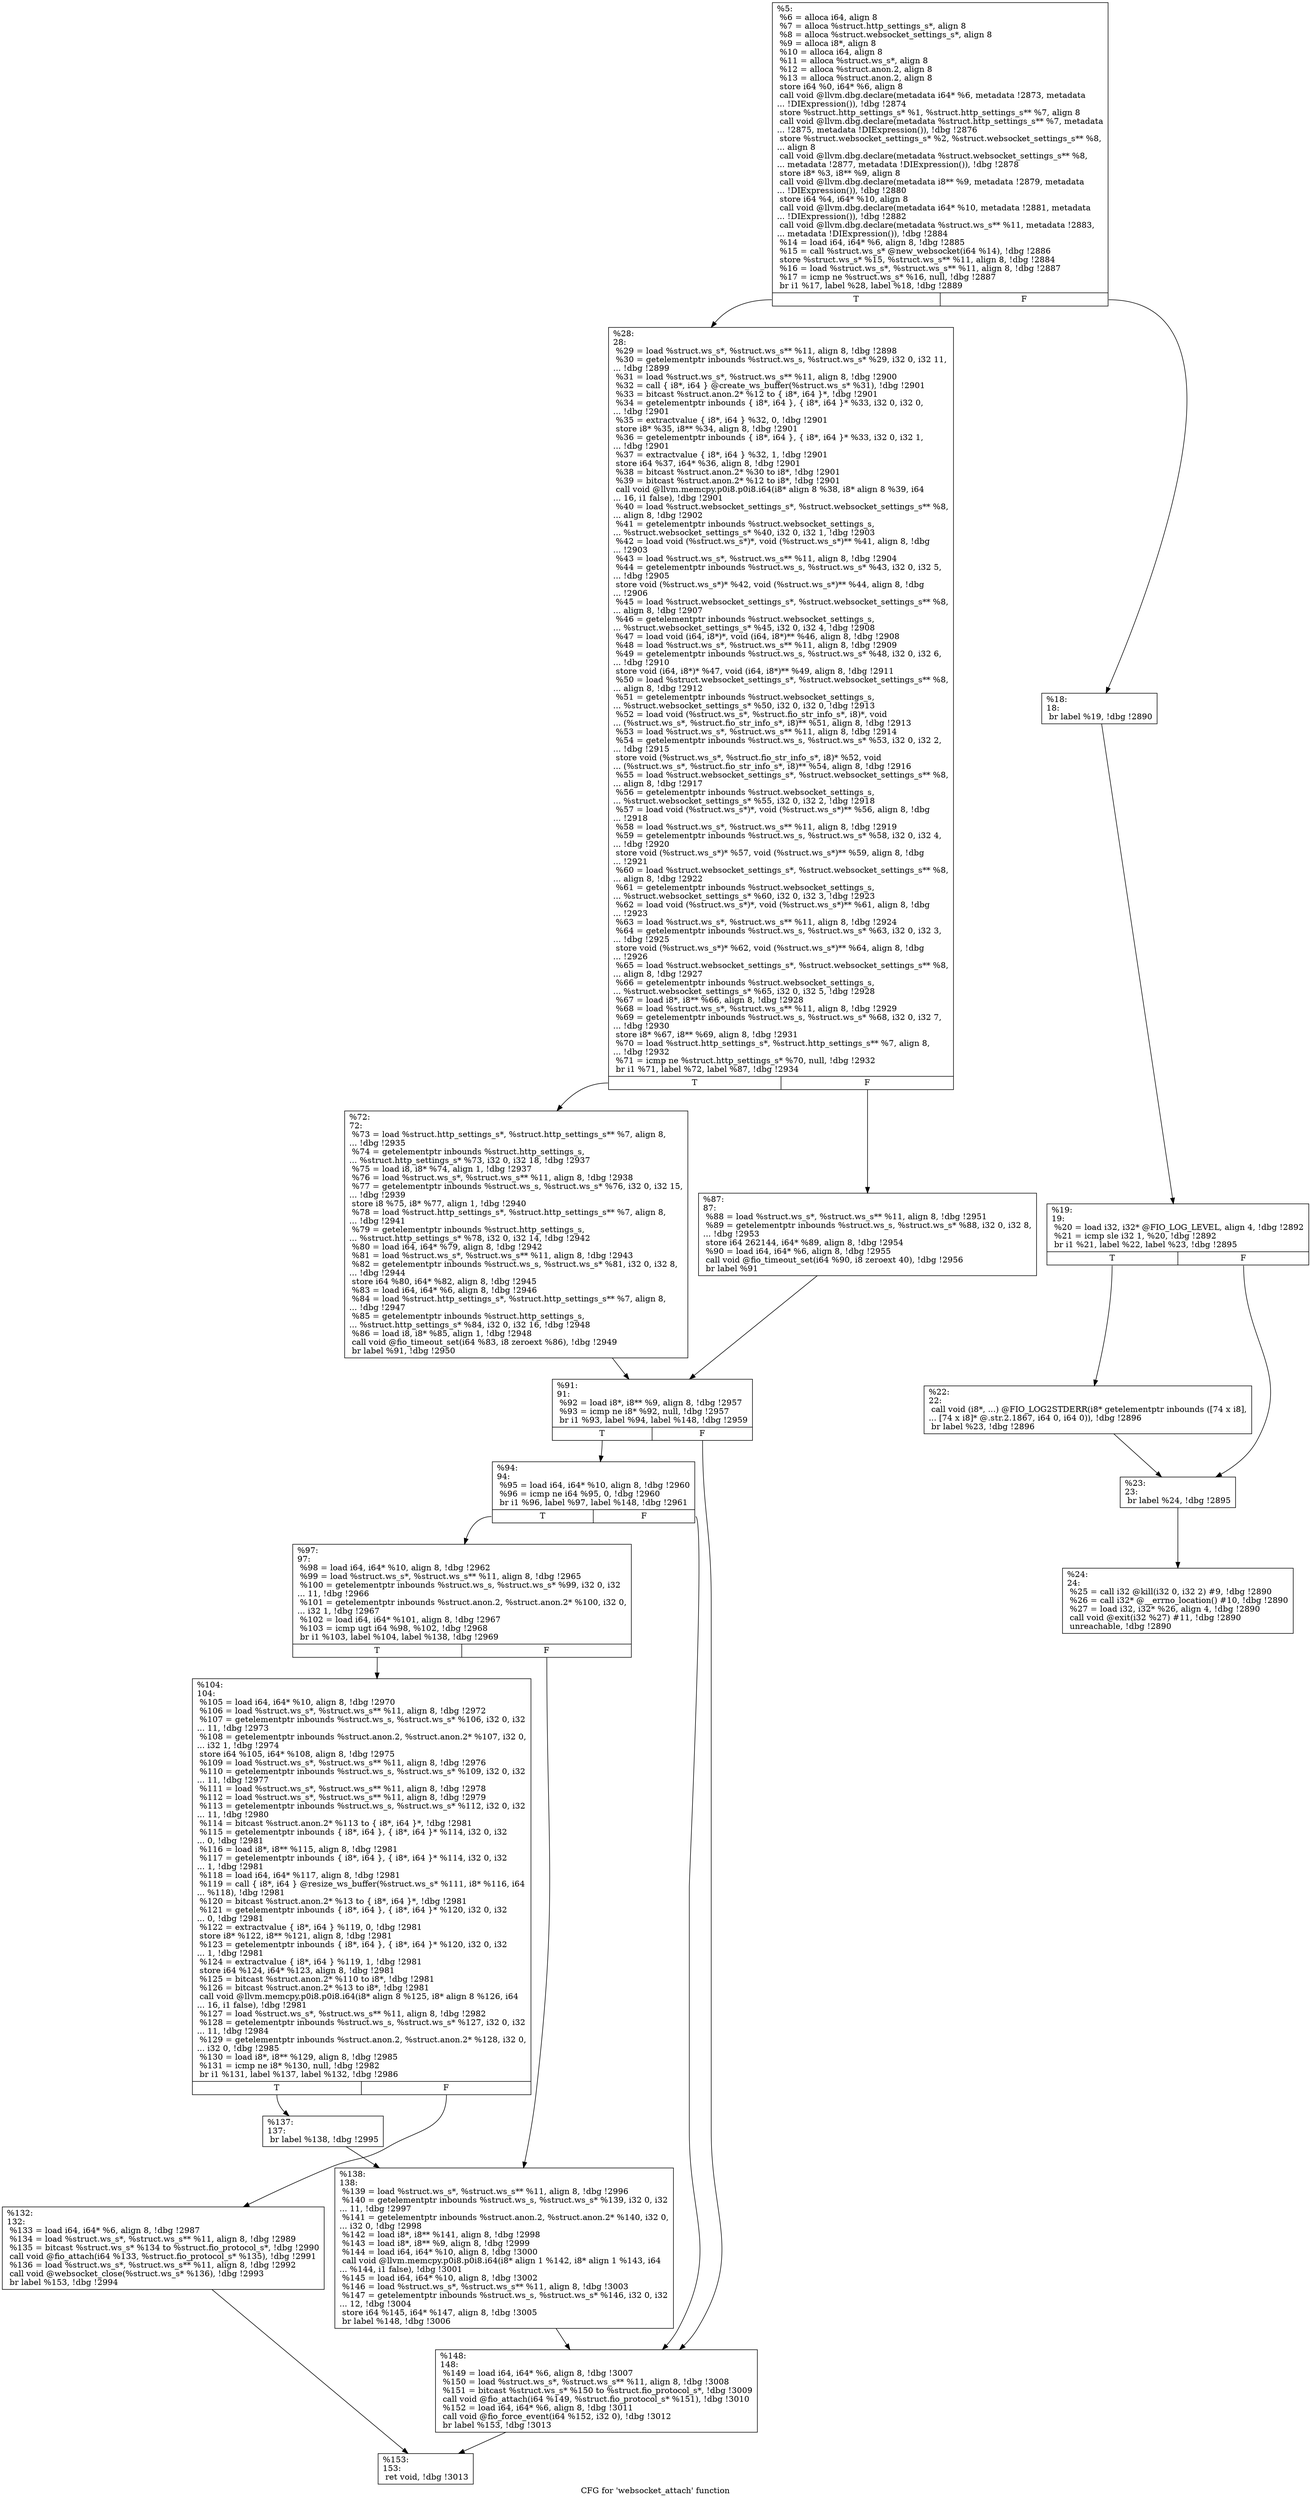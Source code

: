 digraph "CFG for 'websocket_attach' function" {
	label="CFG for 'websocket_attach' function";

	Node0x556852576030 [shape=record,label="{%5:\l  %6 = alloca i64, align 8\l  %7 = alloca %struct.http_settings_s*, align 8\l  %8 = alloca %struct.websocket_settings_s*, align 8\l  %9 = alloca i8*, align 8\l  %10 = alloca i64, align 8\l  %11 = alloca %struct.ws_s*, align 8\l  %12 = alloca %struct.anon.2, align 8\l  %13 = alloca %struct.anon.2, align 8\l  store i64 %0, i64* %6, align 8\l  call void @llvm.dbg.declare(metadata i64* %6, metadata !2873, metadata\l... !DIExpression()), !dbg !2874\l  store %struct.http_settings_s* %1, %struct.http_settings_s** %7, align 8\l  call void @llvm.dbg.declare(metadata %struct.http_settings_s** %7, metadata\l... !2875, metadata !DIExpression()), !dbg !2876\l  store %struct.websocket_settings_s* %2, %struct.websocket_settings_s** %8,\l... align 8\l  call void @llvm.dbg.declare(metadata %struct.websocket_settings_s** %8,\l... metadata !2877, metadata !DIExpression()), !dbg !2878\l  store i8* %3, i8** %9, align 8\l  call void @llvm.dbg.declare(metadata i8** %9, metadata !2879, metadata\l... !DIExpression()), !dbg !2880\l  store i64 %4, i64* %10, align 8\l  call void @llvm.dbg.declare(metadata i64* %10, metadata !2881, metadata\l... !DIExpression()), !dbg !2882\l  call void @llvm.dbg.declare(metadata %struct.ws_s** %11, metadata !2883,\l... metadata !DIExpression()), !dbg !2884\l  %14 = load i64, i64* %6, align 8, !dbg !2885\l  %15 = call %struct.ws_s* @new_websocket(i64 %14), !dbg !2886\l  store %struct.ws_s* %15, %struct.ws_s** %11, align 8, !dbg !2884\l  %16 = load %struct.ws_s*, %struct.ws_s** %11, align 8, !dbg !2887\l  %17 = icmp ne %struct.ws_s* %16, null, !dbg !2887\l  br i1 %17, label %28, label %18, !dbg !2889\l|{<s0>T|<s1>F}}"];
	Node0x556852576030:s0 -> Node0x556852576fa0;
	Node0x556852576030:s1 -> Node0x556852576e10;
	Node0x556852576e10 [shape=record,label="{%18:\l18:                                               \l  br label %19, !dbg !2890\l}"];
	Node0x556852576e10 -> Node0x556852576e60;
	Node0x556852576e60 [shape=record,label="{%19:\l19:                                               \l  %20 = load i32, i32* @FIO_LOG_LEVEL, align 4, !dbg !2892\l  %21 = icmp sle i32 1, %20, !dbg !2892\l  br i1 %21, label %22, label %23, !dbg !2895\l|{<s0>T|<s1>F}}"];
	Node0x556852576e60:s0 -> Node0x556852576eb0;
	Node0x556852576e60:s1 -> Node0x556852576f00;
	Node0x556852576eb0 [shape=record,label="{%22:\l22:                                               \l  call void (i8*, ...) @FIO_LOG2STDERR(i8* getelementptr inbounds ([74 x i8],\l... [74 x i8]* @.str.2.1867, i64 0, i64 0)), !dbg !2896\l  br label %23, !dbg !2896\l}"];
	Node0x556852576eb0 -> Node0x556852576f00;
	Node0x556852576f00 [shape=record,label="{%23:\l23:                                               \l  br label %24, !dbg !2895\l}"];
	Node0x556852576f00 -> Node0x556852576f50;
	Node0x556852576f50 [shape=record,label="{%24:\l24:                                               \l  %25 = call i32 @kill(i32 0, i32 2) #9, !dbg !2890\l  %26 = call i32* @__errno_location() #10, !dbg !2890\l  %27 = load i32, i32* %26, align 4, !dbg !2890\l  call void @exit(i32 %27) #11, !dbg !2890\l  unreachable, !dbg !2890\l}"];
	Node0x556852576fa0 [shape=record,label="{%28:\l28:                                               \l  %29 = load %struct.ws_s*, %struct.ws_s** %11, align 8, !dbg !2898\l  %30 = getelementptr inbounds %struct.ws_s, %struct.ws_s* %29, i32 0, i32 11,\l... !dbg !2899\l  %31 = load %struct.ws_s*, %struct.ws_s** %11, align 8, !dbg !2900\l  %32 = call \{ i8*, i64 \} @create_ws_buffer(%struct.ws_s* %31), !dbg !2901\l  %33 = bitcast %struct.anon.2* %12 to \{ i8*, i64 \}*, !dbg !2901\l  %34 = getelementptr inbounds \{ i8*, i64 \}, \{ i8*, i64 \}* %33, i32 0, i32 0,\l... !dbg !2901\l  %35 = extractvalue \{ i8*, i64 \} %32, 0, !dbg !2901\l  store i8* %35, i8** %34, align 8, !dbg !2901\l  %36 = getelementptr inbounds \{ i8*, i64 \}, \{ i8*, i64 \}* %33, i32 0, i32 1,\l... !dbg !2901\l  %37 = extractvalue \{ i8*, i64 \} %32, 1, !dbg !2901\l  store i64 %37, i64* %36, align 8, !dbg !2901\l  %38 = bitcast %struct.anon.2* %30 to i8*, !dbg !2901\l  %39 = bitcast %struct.anon.2* %12 to i8*, !dbg !2901\l  call void @llvm.memcpy.p0i8.p0i8.i64(i8* align 8 %38, i8* align 8 %39, i64\l... 16, i1 false), !dbg !2901\l  %40 = load %struct.websocket_settings_s*, %struct.websocket_settings_s** %8,\l... align 8, !dbg !2902\l  %41 = getelementptr inbounds %struct.websocket_settings_s,\l... %struct.websocket_settings_s* %40, i32 0, i32 1, !dbg !2903\l  %42 = load void (%struct.ws_s*)*, void (%struct.ws_s*)** %41, align 8, !dbg\l... !2903\l  %43 = load %struct.ws_s*, %struct.ws_s** %11, align 8, !dbg !2904\l  %44 = getelementptr inbounds %struct.ws_s, %struct.ws_s* %43, i32 0, i32 5,\l... !dbg !2905\l  store void (%struct.ws_s*)* %42, void (%struct.ws_s*)** %44, align 8, !dbg\l... !2906\l  %45 = load %struct.websocket_settings_s*, %struct.websocket_settings_s** %8,\l... align 8, !dbg !2907\l  %46 = getelementptr inbounds %struct.websocket_settings_s,\l... %struct.websocket_settings_s* %45, i32 0, i32 4, !dbg !2908\l  %47 = load void (i64, i8*)*, void (i64, i8*)** %46, align 8, !dbg !2908\l  %48 = load %struct.ws_s*, %struct.ws_s** %11, align 8, !dbg !2909\l  %49 = getelementptr inbounds %struct.ws_s, %struct.ws_s* %48, i32 0, i32 6,\l... !dbg !2910\l  store void (i64, i8*)* %47, void (i64, i8*)** %49, align 8, !dbg !2911\l  %50 = load %struct.websocket_settings_s*, %struct.websocket_settings_s** %8,\l... align 8, !dbg !2912\l  %51 = getelementptr inbounds %struct.websocket_settings_s,\l... %struct.websocket_settings_s* %50, i32 0, i32 0, !dbg !2913\l  %52 = load void (%struct.ws_s*, %struct.fio_str_info_s*, i8)*, void\l... (%struct.ws_s*, %struct.fio_str_info_s*, i8)** %51, align 8, !dbg !2913\l  %53 = load %struct.ws_s*, %struct.ws_s** %11, align 8, !dbg !2914\l  %54 = getelementptr inbounds %struct.ws_s, %struct.ws_s* %53, i32 0, i32 2,\l... !dbg !2915\l  store void (%struct.ws_s*, %struct.fio_str_info_s*, i8)* %52, void\l... (%struct.ws_s*, %struct.fio_str_info_s*, i8)** %54, align 8, !dbg !2916\l  %55 = load %struct.websocket_settings_s*, %struct.websocket_settings_s** %8,\l... align 8, !dbg !2917\l  %56 = getelementptr inbounds %struct.websocket_settings_s,\l... %struct.websocket_settings_s* %55, i32 0, i32 2, !dbg !2918\l  %57 = load void (%struct.ws_s*)*, void (%struct.ws_s*)** %56, align 8, !dbg\l... !2918\l  %58 = load %struct.ws_s*, %struct.ws_s** %11, align 8, !dbg !2919\l  %59 = getelementptr inbounds %struct.ws_s, %struct.ws_s* %58, i32 0, i32 4,\l... !dbg !2920\l  store void (%struct.ws_s*)* %57, void (%struct.ws_s*)** %59, align 8, !dbg\l... !2921\l  %60 = load %struct.websocket_settings_s*, %struct.websocket_settings_s** %8,\l... align 8, !dbg !2922\l  %61 = getelementptr inbounds %struct.websocket_settings_s,\l... %struct.websocket_settings_s* %60, i32 0, i32 3, !dbg !2923\l  %62 = load void (%struct.ws_s*)*, void (%struct.ws_s*)** %61, align 8, !dbg\l... !2923\l  %63 = load %struct.ws_s*, %struct.ws_s** %11, align 8, !dbg !2924\l  %64 = getelementptr inbounds %struct.ws_s, %struct.ws_s* %63, i32 0, i32 3,\l... !dbg !2925\l  store void (%struct.ws_s*)* %62, void (%struct.ws_s*)** %64, align 8, !dbg\l... !2926\l  %65 = load %struct.websocket_settings_s*, %struct.websocket_settings_s** %8,\l... align 8, !dbg !2927\l  %66 = getelementptr inbounds %struct.websocket_settings_s,\l... %struct.websocket_settings_s* %65, i32 0, i32 5, !dbg !2928\l  %67 = load i8*, i8** %66, align 8, !dbg !2928\l  %68 = load %struct.ws_s*, %struct.ws_s** %11, align 8, !dbg !2929\l  %69 = getelementptr inbounds %struct.ws_s, %struct.ws_s* %68, i32 0, i32 7,\l... !dbg !2930\l  store i8* %67, i8** %69, align 8, !dbg !2931\l  %70 = load %struct.http_settings_s*, %struct.http_settings_s** %7, align 8,\l... !dbg !2932\l  %71 = icmp ne %struct.http_settings_s* %70, null, !dbg !2932\l  br i1 %71, label %72, label %87, !dbg !2934\l|{<s0>T|<s1>F}}"];
	Node0x556852576fa0:s0 -> Node0x556852576ff0;
	Node0x556852576fa0:s1 -> Node0x556852577040;
	Node0x556852576ff0 [shape=record,label="{%72:\l72:                                               \l  %73 = load %struct.http_settings_s*, %struct.http_settings_s** %7, align 8,\l... !dbg !2935\l  %74 = getelementptr inbounds %struct.http_settings_s,\l... %struct.http_settings_s* %73, i32 0, i32 18, !dbg !2937\l  %75 = load i8, i8* %74, align 1, !dbg !2937\l  %76 = load %struct.ws_s*, %struct.ws_s** %11, align 8, !dbg !2938\l  %77 = getelementptr inbounds %struct.ws_s, %struct.ws_s* %76, i32 0, i32 15,\l... !dbg !2939\l  store i8 %75, i8* %77, align 1, !dbg !2940\l  %78 = load %struct.http_settings_s*, %struct.http_settings_s** %7, align 8,\l... !dbg !2941\l  %79 = getelementptr inbounds %struct.http_settings_s,\l... %struct.http_settings_s* %78, i32 0, i32 14, !dbg !2942\l  %80 = load i64, i64* %79, align 8, !dbg !2942\l  %81 = load %struct.ws_s*, %struct.ws_s** %11, align 8, !dbg !2943\l  %82 = getelementptr inbounds %struct.ws_s, %struct.ws_s* %81, i32 0, i32 8,\l... !dbg !2944\l  store i64 %80, i64* %82, align 8, !dbg !2945\l  %83 = load i64, i64* %6, align 8, !dbg !2946\l  %84 = load %struct.http_settings_s*, %struct.http_settings_s** %7, align 8,\l... !dbg !2947\l  %85 = getelementptr inbounds %struct.http_settings_s,\l... %struct.http_settings_s* %84, i32 0, i32 16, !dbg !2948\l  %86 = load i8, i8* %85, align 1, !dbg !2948\l  call void @fio_timeout_set(i64 %83, i8 zeroext %86), !dbg !2949\l  br label %91, !dbg !2950\l}"];
	Node0x556852576ff0 -> Node0x556852577090;
	Node0x556852577040 [shape=record,label="{%87:\l87:                                               \l  %88 = load %struct.ws_s*, %struct.ws_s** %11, align 8, !dbg !2951\l  %89 = getelementptr inbounds %struct.ws_s, %struct.ws_s* %88, i32 0, i32 8,\l... !dbg !2953\l  store i64 262144, i64* %89, align 8, !dbg !2954\l  %90 = load i64, i64* %6, align 8, !dbg !2955\l  call void @fio_timeout_set(i64 %90, i8 zeroext 40), !dbg !2956\l  br label %91\l}"];
	Node0x556852577040 -> Node0x556852577090;
	Node0x556852577090 [shape=record,label="{%91:\l91:                                               \l  %92 = load i8*, i8** %9, align 8, !dbg !2957\l  %93 = icmp ne i8* %92, null, !dbg !2957\l  br i1 %93, label %94, label %148, !dbg !2959\l|{<s0>T|<s1>F}}"];
	Node0x556852577090:s0 -> Node0x5568525770e0;
	Node0x556852577090:s1 -> Node0x5568525772c0;
	Node0x5568525770e0 [shape=record,label="{%94:\l94:                                               \l  %95 = load i64, i64* %10, align 8, !dbg !2960\l  %96 = icmp ne i64 %95, 0, !dbg !2960\l  br i1 %96, label %97, label %148, !dbg !2961\l|{<s0>T|<s1>F}}"];
	Node0x5568525770e0:s0 -> Node0x556852577130;
	Node0x5568525770e0:s1 -> Node0x5568525772c0;
	Node0x556852577130 [shape=record,label="{%97:\l97:                                               \l  %98 = load i64, i64* %10, align 8, !dbg !2962\l  %99 = load %struct.ws_s*, %struct.ws_s** %11, align 8, !dbg !2965\l  %100 = getelementptr inbounds %struct.ws_s, %struct.ws_s* %99, i32 0, i32\l... 11, !dbg !2966\l  %101 = getelementptr inbounds %struct.anon.2, %struct.anon.2* %100, i32 0,\l... i32 1, !dbg !2967\l  %102 = load i64, i64* %101, align 8, !dbg !2967\l  %103 = icmp ugt i64 %98, %102, !dbg !2968\l  br i1 %103, label %104, label %138, !dbg !2969\l|{<s0>T|<s1>F}}"];
	Node0x556852577130:s0 -> Node0x556852577180;
	Node0x556852577130:s1 -> Node0x556852577270;
	Node0x556852577180 [shape=record,label="{%104:\l104:                                              \l  %105 = load i64, i64* %10, align 8, !dbg !2970\l  %106 = load %struct.ws_s*, %struct.ws_s** %11, align 8, !dbg !2972\l  %107 = getelementptr inbounds %struct.ws_s, %struct.ws_s* %106, i32 0, i32\l... 11, !dbg !2973\l  %108 = getelementptr inbounds %struct.anon.2, %struct.anon.2* %107, i32 0,\l... i32 1, !dbg !2974\l  store i64 %105, i64* %108, align 8, !dbg !2975\l  %109 = load %struct.ws_s*, %struct.ws_s** %11, align 8, !dbg !2976\l  %110 = getelementptr inbounds %struct.ws_s, %struct.ws_s* %109, i32 0, i32\l... 11, !dbg !2977\l  %111 = load %struct.ws_s*, %struct.ws_s** %11, align 8, !dbg !2978\l  %112 = load %struct.ws_s*, %struct.ws_s** %11, align 8, !dbg !2979\l  %113 = getelementptr inbounds %struct.ws_s, %struct.ws_s* %112, i32 0, i32\l... 11, !dbg !2980\l  %114 = bitcast %struct.anon.2* %113 to \{ i8*, i64 \}*, !dbg !2981\l  %115 = getelementptr inbounds \{ i8*, i64 \}, \{ i8*, i64 \}* %114, i32 0, i32\l... 0, !dbg !2981\l  %116 = load i8*, i8** %115, align 8, !dbg !2981\l  %117 = getelementptr inbounds \{ i8*, i64 \}, \{ i8*, i64 \}* %114, i32 0, i32\l... 1, !dbg !2981\l  %118 = load i64, i64* %117, align 8, !dbg !2981\l  %119 = call \{ i8*, i64 \} @resize_ws_buffer(%struct.ws_s* %111, i8* %116, i64\l... %118), !dbg !2981\l  %120 = bitcast %struct.anon.2* %13 to \{ i8*, i64 \}*, !dbg !2981\l  %121 = getelementptr inbounds \{ i8*, i64 \}, \{ i8*, i64 \}* %120, i32 0, i32\l... 0, !dbg !2981\l  %122 = extractvalue \{ i8*, i64 \} %119, 0, !dbg !2981\l  store i8* %122, i8** %121, align 8, !dbg !2981\l  %123 = getelementptr inbounds \{ i8*, i64 \}, \{ i8*, i64 \}* %120, i32 0, i32\l... 1, !dbg !2981\l  %124 = extractvalue \{ i8*, i64 \} %119, 1, !dbg !2981\l  store i64 %124, i64* %123, align 8, !dbg !2981\l  %125 = bitcast %struct.anon.2* %110 to i8*, !dbg !2981\l  %126 = bitcast %struct.anon.2* %13 to i8*, !dbg !2981\l  call void @llvm.memcpy.p0i8.p0i8.i64(i8* align 8 %125, i8* align 8 %126, i64\l... 16, i1 false), !dbg !2981\l  %127 = load %struct.ws_s*, %struct.ws_s** %11, align 8, !dbg !2982\l  %128 = getelementptr inbounds %struct.ws_s, %struct.ws_s* %127, i32 0, i32\l... 11, !dbg !2984\l  %129 = getelementptr inbounds %struct.anon.2, %struct.anon.2* %128, i32 0,\l... i32 0, !dbg !2985\l  %130 = load i8*, i8** %129, align 8, !dbg !2985\l  %131 = icmp ne i8* %130, null, !dbg !2982\l  br i1 %131, label %137, label %132, !dbg !2986\l|{<s0>T|<s1>F}}"];
	Node0x556852577180:s0 -> Node0x556852577220;
	Node0x556852577180:s1 -> Node0x5568525771d0;
	Node0x5568525771d0 [shape=record,label="{%132:\l132:                                              \l  %133 = load i64, i64* %6, align 8, !dbg !2987\l  %134 = load %struct.ws_s*, %struct.ws_s** %11, align 8, !dbg !2989\l  %135 = bitcast %struct.ws_s* %134 to %struct.fio_protocol_s*, !dbg !2990\l  call void @fio_attach(i64 %133, %struct.fio_protocol_s* %135), !dbg !2991\l  %136 = load %struct.ws_s*, %struct.ws_s** %11, align 8, !dbg !2992\l  call void @websocket_close(%struct.ws_s* %136), !dbg !2993\l  br label %153, !dbg !2994\l}"];
	Node0x5568525771d0 -> Node0x556852577310;
	Node0x556852577220 [shape=record,label="{%137:\l137:                                              \l  br label %138, !dbg !2995\l}"];
	Node0x556852577220 -> Node0x556852577270;
	Node0x556852577270 [shape=record,label="{%138:\l138:                                              \l  %139 = load %struct.ws_s*, %struct.ws_s** %11, align 8, !dbg !2996\l  %140 = getelementptr inbounds %struct.ws_s, %struct.ws_s* %139, i32 0, i32\l... 11, !dbg !2997\l  %141 = getelementptr inbounds %struct.anon.2, %struct.anon.2* %140, i32 0,\l... i32 0, !dbg !2998\l  %142 = load i8*, i8** %141, align 8, !dbg !2998\l  %143 = load i8*, i8** %9, align 8, !dbg !2999\l  %144 = load i64, i64* %10, align 8, !dbg !3000\l  call void @llvm.memcpy.p0i8.p0i8.i64(i8* align 1 %142, i8* align 1 %143, i64\l... %144, i1 false), !dbg !3001\l  %145 = load i64, i64* %10, align 8, !dbg !3002\l  %146 = load %struct.ws_s*, %struct.ws_s** %11, align 8, !dbg !3003\l  %147 = getelementptr inbounds %struct.ws_s, %struct.ws_s* %146, i32 0, i32\l... 12, !dbg !3004\l  store i64 %145, i64* %147, align 8, !dbg !3005\l  br label %148, !dbg !3006\l}"];
	Node0x556852577270 -> Node0x5568525772c0;
	Node0x5568525772c0 [shape=record,label="{%148:\l148:                                              \l  %149 = load i64, i64* %6, align 8, !dbg !3007\l  %150 = load %struct.ws_s*, %struct.ws_s** %11, align 8, !dbg !3008\l  %151 = bitcast %struct.ws_s* %150 to %struct.fio_protocol_s*, !dbg !3009\l  call void @fio_attach(i64 %149, %struct.fio_protocol_s* %151), !dbg !3010\l  %152 = load i64, i64* %6, align 8, !dbg !3011\l  call void @fio_force_event(i64 %152, i32 0), !dbg !3012\l  br label %153, !dbg !3013\l}"];
	Node0x5568525772c0 -> Node0x556852577310;
	Node0x556852577310 [shape=record,label="{%153:\l153:                                              \l  ret void, !dbg !3013\l}"];
}
